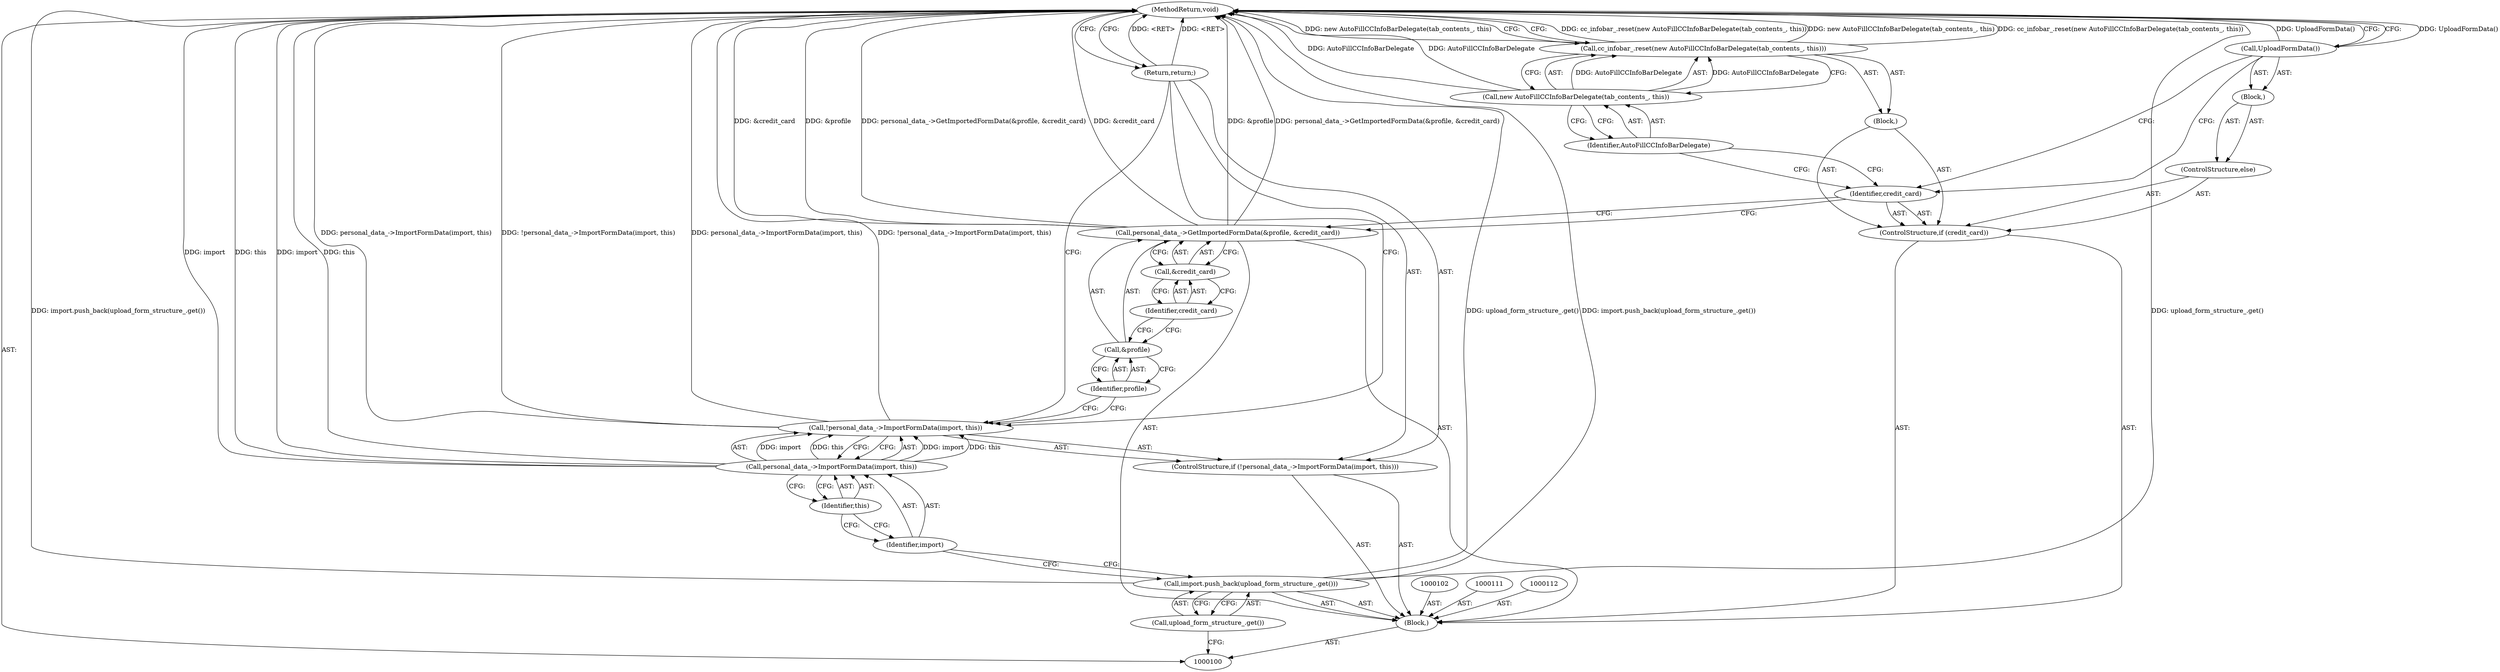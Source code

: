 digraph "1_Chrome_0d04639df7a3b2425c671ab08f68eb32b3d04cb1_1" {
"1000127" [label="(MethodReturn,void)"];
"1000101" [label="(Block,)"];
"1000120" [label="(Block,)"];
"1000118" [label="(ControlStructure,if (credit_card))"];
"1000119" [label="(Identifier,credit_card)"];
"1000122" [label="(Call,new AutoFillCCInfoBarDelegate(tab_contents_, this))"];
"1000123" [label="(Identifier,AutoFillCCInfoBarDelegate)"];
"1000121" [label="(Call,cc_infobar_.reset(new AutoFillCCInfoBarDelegate(tab_contents_, this)))"];
"1000124" [label="(ControlStructure,else)"];
"1000125" [label="(Block,)"];
"1000126" [label="(Call,UploadFormData())"];
"1000104" [label="(Call,upload_form_structure_.get())"];
"1000103" [label="(Call,import.push_back(upload_form_structure_.get()))"];
"1000105" [label="(ControlStructure,if (!personal_data_->ImportFormData(import, this)))"];
"1000108" [label="(Identifier,import)"];
"1000109" [label="(Identifier,this)"];
"1000106" [label="(Call,!personal_data_->ImportFormData(import, this))"];
"1000107" [label="(Call,personal_data_->ImportFormData(import, this))"];
"1000110" [label="(Return,return;)"];
"1000113" [label="(Call,personal_data_->GetImportedFormData(&profile, &credit_card))"];
"1000114" [label="(Call,&profile)"];
"1000115" [label="(Identifier,profile)"];
"1000116" [label="(Call,&credit_card)"];
"1000117" [label="(Identifier,credit_card)"];
"1000127" -> "1000100"  [label="AST: "];
"1000127" -> "1000110"  [label="CFG: "];
"1000127" -> "1000121"  [label="CFG: "];
"1000127" -> "1000126"  [label="CFG: "];
"1000110" -> "1000127"  [label="DDG: <RET>"];
"1000126" -> "1000127"  [label="DDG: UploadFormData()"];
"1000107" -> "1000127"  [label="DDG: import"];
"1000107" -> "1000127"  [label="DDG: this"];
"1000106" -> "1000127"  [label="DDG: personal_data_->ImportFormData(import, this)"];
"1000106" -> "1000127"  [label="DDG: !personal_data_->ImportFormData(import, this)"];
"1000103" -> "1000127"  [label="DDG: upload_form_structure_.get()"];
"1000103" -> "1000127"  [label="DDG: import.push_back(upload_form_structure_.get())"];
"1000113" -> "1000127"  [label="DDG: &profile"];
"1000113" -> "1000127"  [label="DDG: personal_data_->GetImportedFormData(&profile, &credit_card)"];
"1000113" -> "1000127"  [label="DDG: &credit_card"];
"1000122" -> "1000127"  [label="DDG: AutoFillCCInfoBarDelegate"];
"1000121" -> "1000127"  [label="DDG: cc_infobar_.reset(new AutoFillCCInfoBarDelegate(tab_contents_, this))"];
"1000121" -> "1000127"  [label="DDG: new AutoFillCCInfoBarDelegate(tab_contents_, this)"];
"1000101" -> "1000100"  [label="AST: "];
"1000102" -> "1000101"  [label="AST: "];
"1000103" -> "1000101"  [label="AST: "];
"1000105" -> "1000101"  [label="AST: "];
"1000111" -> "1000101"  [label="AST: "];
"1000112" -> "1000101"  [label="AST: "];
"1000113" -> "1000101"  [label="AST: "];
"1000118" -> "1000101"  [label="AST: "];
"1000120" -> "1000118"  [label="AST: "];
"1000121" -> "1000120"  [label="AST: "];
"1000118" -> "1000101"  [label="AST: "];
"1000119" -> "1000118"  [label="AST: "];
"1000120" -> "1000118"  [label="AST: "];
"1000124" -> "1000118"  [label="AST: "];
"1000119" -> "1000118"  [label="AST: "];
"1000119" -> "1000113"  [label="CFG: "];
"1000123" -> "1000119"  [label="CFG: "];
"1000126" -> "1000119"  [label="CFG: "];
"1000122" -> "1000121"  [label="AST: "];
"1000122" -> "1000123"  [label="CFG: "];
"1000123" -> "1000122"  [label="AST: "];
"1000121" -> "1000122"  [label="CFG: "];
"1000122" -> "1000127"  [label="DDG: AutoFillCCInfoBarDelegate"];
"1000122" -> "1000121"  [label="DDG: AutoFillCCInfoBarDelegate"];
"1000123" -> "1000122"  [label="AST: "];
"1000123" -> "1000119"  [label="CFG: "];
"1000122" -> "1000123"  [label="CFG: "];
"1000121" -> "1000120"  [label="AST: "];
"1000121" -> "1000122"  [label="CFG: "];
"1000122" -> "1000121"  [label="AST: "];
"1000127" -> "1000121"  [label="CFG: "];
"1000121" -> "1000127"  [label="DDG: cc_infobar_.reset(new AutoFillCCInfoBarDelegate(tab_contents_, this))"];
"1000121" -> "1000127"  [label="DDG: new AutoFillCCInfoBarDelegate(tab_contents_, this)"];
"1000122" -> "1000121"  [label="DDG: AutoFillCCInfoBarDelegate"];
"1000124" -> "1000118"  [label="AST: "];
"1000125" -> "1000124"  [label="AST: "];
"1000125" -> "1000124"  [label="AST: "];
"1000126" -> "1000125"  [label="AST: "];
"1000126" -> "1000125"  [label="AST: "];
"1000126" -> "1000119"  [label="CFG: "];
"1000127" -> "1000126"  [label="CFG: "];
"1000126" -> "1000127"  [label="DDG: UploadFormData()"];
"1000104" -> "1000103"  [label="AST: "];
"1000104" -> "1000100"  [label="CFG: "];
"1000103" -> "1000104"  [label="CFG: "];
"1000103" -> "1000101"  [label="AST: "];
"1000103" -> "1000104"  [label="CFG: "];
"1000104" -> "1000103"  [label="AST: "];
"1000108" -> "1000103"  [label="CFG: "];
"1000103" -> "1000127"  [label="DDG: upload_form_structure_.get()"];
"1000103" -> "1000127"  [label="DDG: import.push_back(upload_form_structure_.get())"];
"1000105" -> "1000101"  [label="AST: "];
"1000106" -> "1000105"  [label="AST: "];
"1000110" -> "1000105"  [label="AST: "];
"1000108" -> "1000107"  [label="AST: "];
"1000108" -> "1000103"  [label="CFG: "];
"1000109" -> "1000108"  [label="CFG: "];
"1000109" -> "1000107"  [label="AST: "];
"1000109" -> "1000108"  [label="CFG: "];
"1000107" -> "1000109"  [label="CFG: "];
"1000106" -> "1000105"  [label="AST: "];
"1000106" -> "1000107"  [label="CFG: "];
"1000107" -> "1000106"  [label="AST: "];
"1000110" -> "1000106"  [label="CFG: "];
"1000115" -> "1000106"  [label="CFG: "];
"1000106" -> "1000127"  [label="DDG: personal_data_->ImportFormData(import, this)"];
"1000106" -> "1000127"  [label="DDG: !personal_data_->ImportFormData(import, this)"];
"1000107" -> "1000106"  [label="DDG: import"];
"1000107" -> "1000106"  [label="DDG: this"];
"1000107" -> "1000106"  [label="AST: "];
"1000107" -> "1000109"  [label="CFG: "];
"1000108" -> "1000107"  [label="AST: "];
"1000109" -> "1000107"  [label="AST: "];
"1000106" -> "1000107"  [label="CFG: "];
"1000107" -> "1000127"  [label="DDG: import"];
"1000107" -> "1000127"  [label="DDG: this"];
"1000107" -> "1000106"  [label="DDG: import"];
"1000107" -> "1000106"  [label="DDG: this"];
"1000110" -> "1000105"  [label="AST: "];
"1000110" -> "1000106"  [label="CFG: "];
"1000127" -> "1000110"  [label="CFG: "];
"1000110" -> "1000127"  [label="DDG: <RET>"];
"1000113" -> "1000101"  [label="AST: "];
"1000113" -> "1000116"  [label="CFG: "];
"1000114" -> "1000113"  [label="AST: "];
"1000116" -> "1000113"  [label="AST: "];
"1000119" -> "1000113"  [label="CFG: "];
"1000113" -> "1000127"  [label="DDG: &profile"];
"1000113" -> "1000127"  [label="DDG: personal_data_->GetImportedFormData(&profile, &credit_card)"];
"1000113" -> "1000127"  [label="DDG: &credit_card"];
"1000114" -> "1000113"  [label="AST: "];
"1000114" -> "1000115"  [label="CFG: "];
"1000115" -> "1000114"  [label="AST: "];
"1000117" -> "1000114"  [label="CFG: "];
"1000115" -> "1000114"  [label="AST: "];
"1000115" -> "1000106"  [label="CFG: "];
"1000114" -> "1000115"  [label="CFG: "];
"1000116" -> "1000113"  [label="AST: "];
"1000116" -> "1000117"  [label="CFG: "];
"1000117" -> "1000116"  [label="AST: "];
"1000113" -> "1000116"  [label="CFG: "];
"1000117" -> "1000116"  [label="AST: "];
"1000117" -> "1000114"  [label="CFG: "];
"1000116" -> "1000117"  [label="CFG: "];
}
